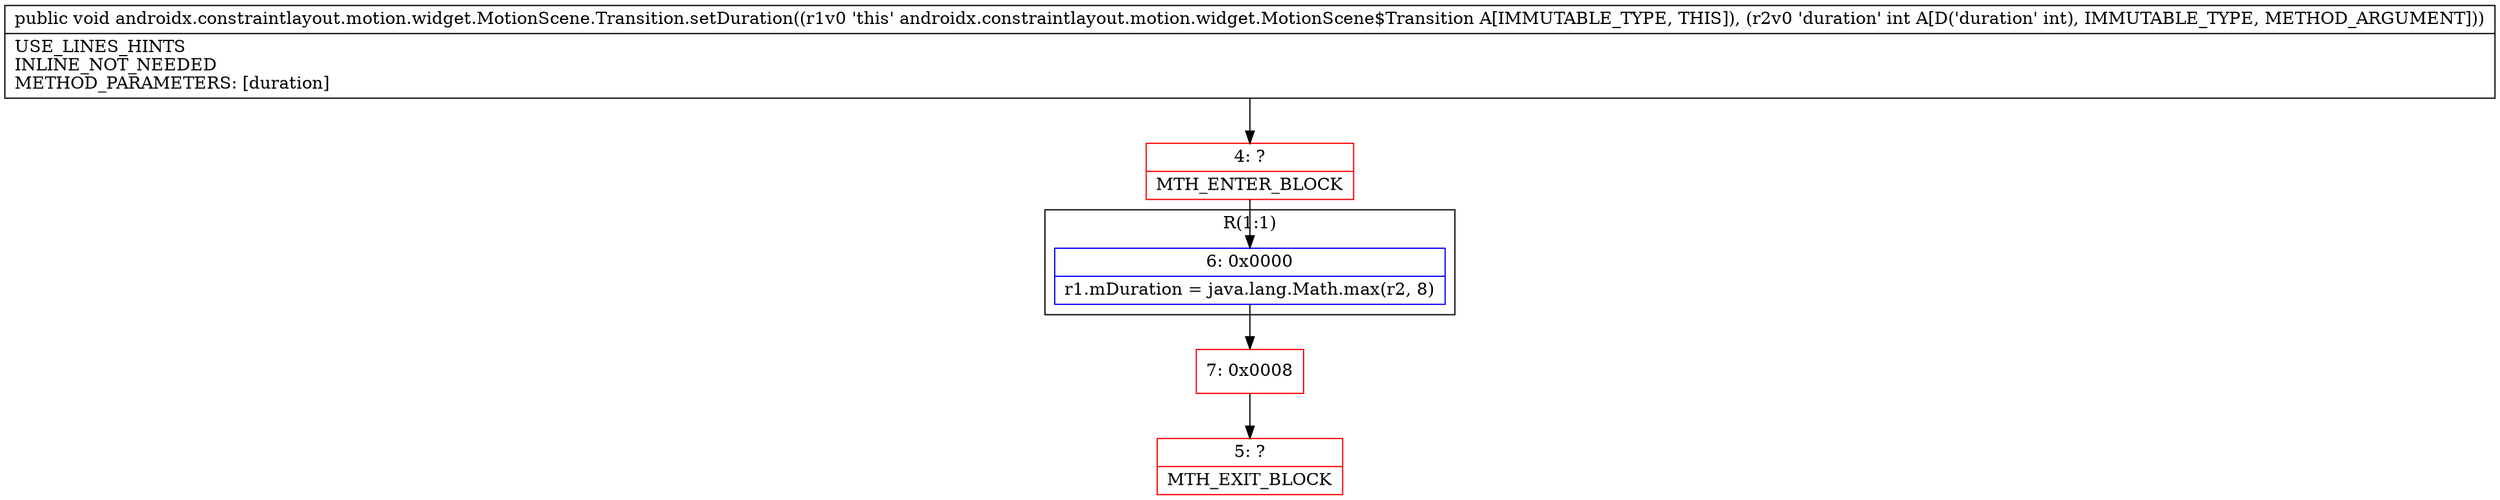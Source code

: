 digraph "CFG forandroidx.constraintlayout.motion.widget.MotionScene.Transition.setDuration(I)V" {
subgraph cluster_Region_1786166438 {
label = "R(1:1)";
node [shape=record,color=blue];
Node_6 [shape=record,label="{6\:\ 0x0000|r1.mDuration = java.lang.Math.max(r2, 8)\l}"];
}
Node_4 [shape=record,color=red,label="{4\:\ ?|MTH_ENTER_BLOCK\l}"];
Node_7 [shape=record,color=red,label="{7\:\ 0x0008}"];
Node_5 [shape=record,color=red,label="{5\:\ ?|MTH_EXIT_BLOCK\l}"];
MethodNode[shape=record,label="{public void androidx.constraintlayout.motion.widget.MotionScene.Transition.setDuration((r1v0 'this' androidx.constraintlayout.motion.widget.MotionScene$Transition A[IMMUTABLE_TYPE, THIS]), (r2v0 'duration' int A[D('duration' int), IMMUTABLE_TYPE, METHOD_ARGUMENT]))  | USE_LINES_HINTS\lINLINE_NOT_NEEDED\lMETHOD_PARAMETERS: [duration]\l}"];
MethodNode -> Node_4;Node_6 -> Node_7;
Node_4 -> Node_6;
Node_7 -> Node_5;
}

